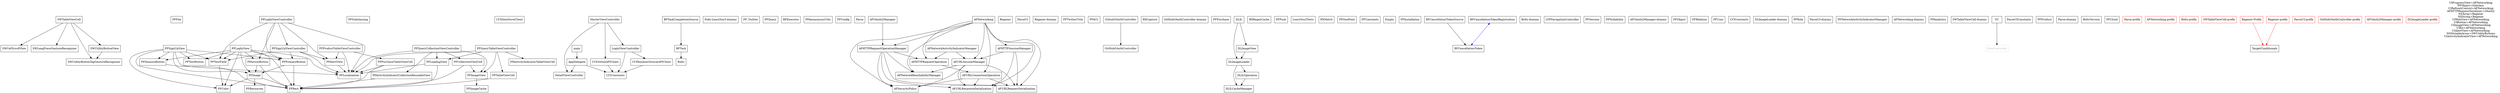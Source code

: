 digraph G {
	node [shape=box];
	"SWCellScrollView" -> {};
	"PFFile" -> {};
	"PFLogInViewController" -> "PFAlertView";
	"PFLogInViewController" -> "PFActionButton";
	"PFLogInViewController" -> "PFSignUpViewController";
	"PFLogInViewController" -> "PFTextField";
	"PFLogInViewController" -> "PFLocalization";
	"PFLogInViewController" -> "PFPrimaryButton";
	"PFSubclassing" -> {};
	"PFPrimaryButton" -> "PFImage";
	"PFPrimaryButton" -> "PFRect";
	"PFDismissButton" -> "PFRect";
	"PFQueryTableViewController" -> "PFLoadingView";
	"PFQueryTableViewController" -> "PFActivityIndicatorTableViewCell";
	"PFQueryTableViewController" -> "PFTableViewCell";
	"PFQueryTableViewController" -> "PFLocalization";
	"PFQueryTableViewController" -> "PFImageView";
	"LY3DataStoreClient" -> {};
	"main" -> "AppDelegate";
	"BFTask" -> "Bolts";
	"Pods-LearnYou3-dummy" -> {};
	"PF_Twitter" -> {};
	"PFQuery" -> {};
	"BFExecutor" -> {};
	"PFAnonymousUtils" -> {};
	"PFLocalization" -> {};
	"PFProductTableViewController" -> "PFAlertView";
	"PFProductTableViewController" -> "PFLocalization";
	"PFProductTableViewController" -> "PFPurchaseTableViewCell";
	"LoginViewController" -> "LY2Constants";
	"LoginViewController" -> "LY3RandomOctocatAPIClient";
	"PFConfig" -> {};
	"Parse" -> {};
	"AFURLConnectionOperation" -> "AFURLRequestSerialization";
	"AFURLConnectionOperation" -> "AFURLResponseSerialization";
	"AFURLConnectionOperation" -> "AFSecurityPolicy";
	"AFNetworkActivityIndicatorManager" -> "AFURLSessionManager";
	"AFNetworkActivityIndicatorManager" -> "AFHTTPRequestOperation";
	"Regexer" -> {};
	"ParseUI" -> {};
	"PFTableViewCell" -> "PFRect";
	"AFURLSessionManager" -> "AFURLRequestSerialization";
	"AFURLSessionManager" -> "AFURLResponseSerialization";
	"AFURLSessionManager" -> "AFNetworkReachabilityManager";
	"AFURLSessionManager" -> "AFSecurityPolicy";
	"Regexer-dummy" -> {};
	"PFTwitterUtils" -> {};
	"Bolts" -> {};
	"AFOAuth2Manager" -> "AFHTTPRequestOperationManager";
	"PFPurchaseTableViewCell" -> "PFLocalization";
	"PFPurchaseTableViewCell" -> "PFRect";
	"PFActionButton" -> "PFImage";
	"PFActionButton" -> "PFRect";
	"PFActivityIndicatorTableViewCell" -> {};
	"PFACL" -> {};
	"PFImage" -> "PFColor";
	"PFImage" -> "PFResources";
	"PFImage" -> "PFRect";
	"GithubOAuthController" -> "GitHubOAuthController";
	"GitHubOAuthController" -> {};
	"RXCapture" -> {};
	"AFNetworkReachabilityManager" -> {};
	"GitHubOAuthController-dummy" -> {};
	"PFPurchase" -> {};
	"DLIL" -> "DLImageLoader";
	"DLIL" -> "DLImageView";
	"RXRegexCache" -> {};
	"PFPush" -> {};
	"DLILCacheManager" -> {};
	"LearnYou3Tests" -> {};
	"RXMatch" -> {};
	"DLILOperation" -> "DLILCacheManager";
	"PFLoadingView" -> "PFLocalization";
	"PFLoadingView" -> "PFRect";
	"PFGeoPoint" -> {};
	"PFConstants" -> {};
	"PFColor" -> {};
	"AFSecurityPolicy" -> {};
	"AFHTTPRequestOperationManager" -> "AFURLResponseSerialization";
	"AFHTTPRequestOperationManager" -> "AFHTTPRequestOperation";
	"AFHTTPRequestOperationManager" -> "AFSecurityPolicy";
	"AFHTTPRequestOperationManager" -> "AFURLRequestSerialization";
	"AFHTTPRequestOperationManager" -> "AFNetworkReachabilityManager";
	"LY3GithubAPIClient" -> "LY2Constants";
	"Empty" -> {};
	"DetailViewController" -> {};
	"PFResources" -> {};
	"PFInstallation" -> {};
	"DLImageLoader" -> "DLILCacheManager";
	"DLImageLoader" -> "DLILOperation";
	"PFTextField" -> "PFColor";
	"AFHTTPSessionManager" -> "AFURLRequestSerialization";
	"AFHTTPSessionManager" -> "AFURLResponseSerialization";
	"AFHTTPSessionManager" -> "AFURLSessionManager";
	"BFCancellationTokenSource" -> "BFCancellationToken";
	"Bolts-dummy" -> {};
	"LYPNavigationController" -> {};
	"PFSession" -> {};
	"PFCollectionViewCell" -> "PFImageView";
	"PFCollectionViewCell" -> "PFRect";
	"AFNetworking" -> "AFNetworkReachabilityManager";
	"AFNetworking" -> "AFURLResponseSerialization";
	"AFNetworking" -> "AFURLRequestSerialization";
	"AFNetworking" -> "AFSecurityPolicy";
	"AFNetworking" -> "AFHTTPRequestOperation";
	"AFNetworking" -> "AFURLSessionManager";
	"AFNetworking" -> "AFURLConnectionOperation";
	"AFNetworking" -> "AFHTTPSessionManager";
	"AFNetworking" -> "AFHTTPRequestOperationManager";
	"PFSignUpView" -> "PFRect";
	"PFSignUpView" -> "PFDismissButton";
	"PFSignUpView" -> "PFColor";
	"PFSignUpView" -> "PFTextButton";
	"PFSignUpView" -> "PFImage";
	"PFSignUpView" -> "PFLocalization";
	"PFSignUpView" -> "PFTextField";
	"PFSignUpView" -> "PFPrimaryButton";
	"SWTableViewCell" -> "SWLongPressGestureRecognizer";
	"SWTableViewCell" -> "SWCellScrollView";
	"SWTableViewCell" -> "SWUtilityButtonTapGestureRecognizer";
	"SWTableViewCell" -> "SWUtilityButtonView";
	"SWLongPressGestureRecognizer" -> {};
	"PFNullability" -> {};
	"AFOAuth2Manager-dummy" -> {};
	"PFObject" -> {};
	"PFRelation" -> {};
	"PFTextButton" -> {};
	"AFHTTPRequestOperation" -> "AFURLConnectionOperation";
	"PFUser" -> {};
	"LY3Constants" -> {};
	"AFURLRequestSerialization" -> {};
	"DLImageLoader-dummy" -> {};
	"PFImageView" -> "PFImageCache";
	"PFRole" -> {};
	"PFAlertView" -> "PFLocalization";
	"ParseUI-dummy" -> {};
	"LY3RandomOctocatAPIClient" -> "LY2Constants";
	"PFQueryCollectionViewController" -> "PFLoadingView";
	"PFQueryCollectionViewController" -> "PFActivityIndicatorCollectionReusableView";
	"PFQueryCollectionViewController" -> "PFCollectionViewCell";
	"PFQueryCollectionViewController" -> "PFLocalization";
	"PFQueryCollectionViewController" -> "PFImageView";
	"PFNetworkActivityIndicatorManager" -> {};
	"AFURLResponseSerialization" -> {};
	"AFNetworking-dummy" -> {};
	"PFLogInView" -> "PFRect";
	"PFLogInView" -> "PFDismissButton";
	"PFLogInView" -> "PFColor";
	"PFLogInView" -> "PFActionButton";
	"PFLogInView" -> "PFTextButton";
	"PFLogInView" -> "PFImage";
	"PFLogInView" -> "PFLocalization";
	"PFLogInView" -> "PFTextField";
	"PFLogInView" -> "PFPrimaryButton";
	"PFAnalytics" -> {};
	"SWTableViewCell-dummy" -> {};
	"MasterViewController" -> "DetailViewController";
	"MasterViewController" -> "LoginViewController";
	"MasterViewController" -> "LY3GithubAPIClient";
	"VC" -> "ViewController";
	"PFRect" -> {};
	"SWUtilityButtonTapGestureRecognizer" -> {};
	"AppDelegate" -> "DetailViewController";
	"AppDelegate" -> "LY2Constants";
	"LY2Constants" -> {};
	"PFImageCache" -> {};
	"ParseUIConstants" -> {};
	"DLImageView" -> "DLImageLoader";
	"PFProduct" -> {};
	"SWUtilityButtonView" -> "SWUtilityButtonTapGestureRecognizer";
	"Parse-dummy" -> {};
	"BFTaskCompletionSource" -> "BFTask";
	"PFActivityIndicatorCollectionReusableView" -> "PFRect";
	"BoltsVersion" -> {};
	"PFSignUpViewController" -> "PFAlertView";
	"PFSignUpViewController" -> "PFTextField";
	"PFSignUpViewController" -> "PFLocalization";
	"PFSignUpViewController" -> "PFPrimaryButton";
	"PFCloud" -> {};
	
	"Parse-prefix" [color=red];
	"AFNetworking-prefix" [color=red];
	"Bolts-prefix" [color=red];
	"SWTableViewCell-prefix" [color=red];
	"Regexer-Prefix" [color=red];
	"Regexer-Prefix" -> "TargetConditionals" [color=red];
	"Regexer-prefix" [color=red];
	"Regexer-prefix" -> "TargetConditionals" [color=red];
	"ParseUI-prefix" [color=red];
	"GitHubOAuthController-prefix" [color=red];
	"AFOAuth2Manager-prefix" [color=red];
	"DLImageLoader-prefix" [color=red];
	
	edge [color=blue, dir=both];
	"BFCancellationTokenRegistration" -> "BFCancellationToken";
	"ViewController" [color=gray, style=dashed, fontcolor=gray]
	
	edge [color=black];
	node [shape=plaintext];
	"Categories" [label="UIProgressView+AFNetworking\nPFObject+Subclass\nUIRefreshControl+AFNetworking\nAFHTTPRequestSerializer+OAuth2\nNSArray+Regexer\nNSString+Regexer\nUIWebView+AFNetworking\nUIButton+AFNetworking\nUIImageView+AFNetworking\nUIKit+AFNetworking\nUIAlertView+AFNetworking\nNSMutableArray+SWUtilityButtons\nUIActivityIndicatorView+AFNetworking"];
}

